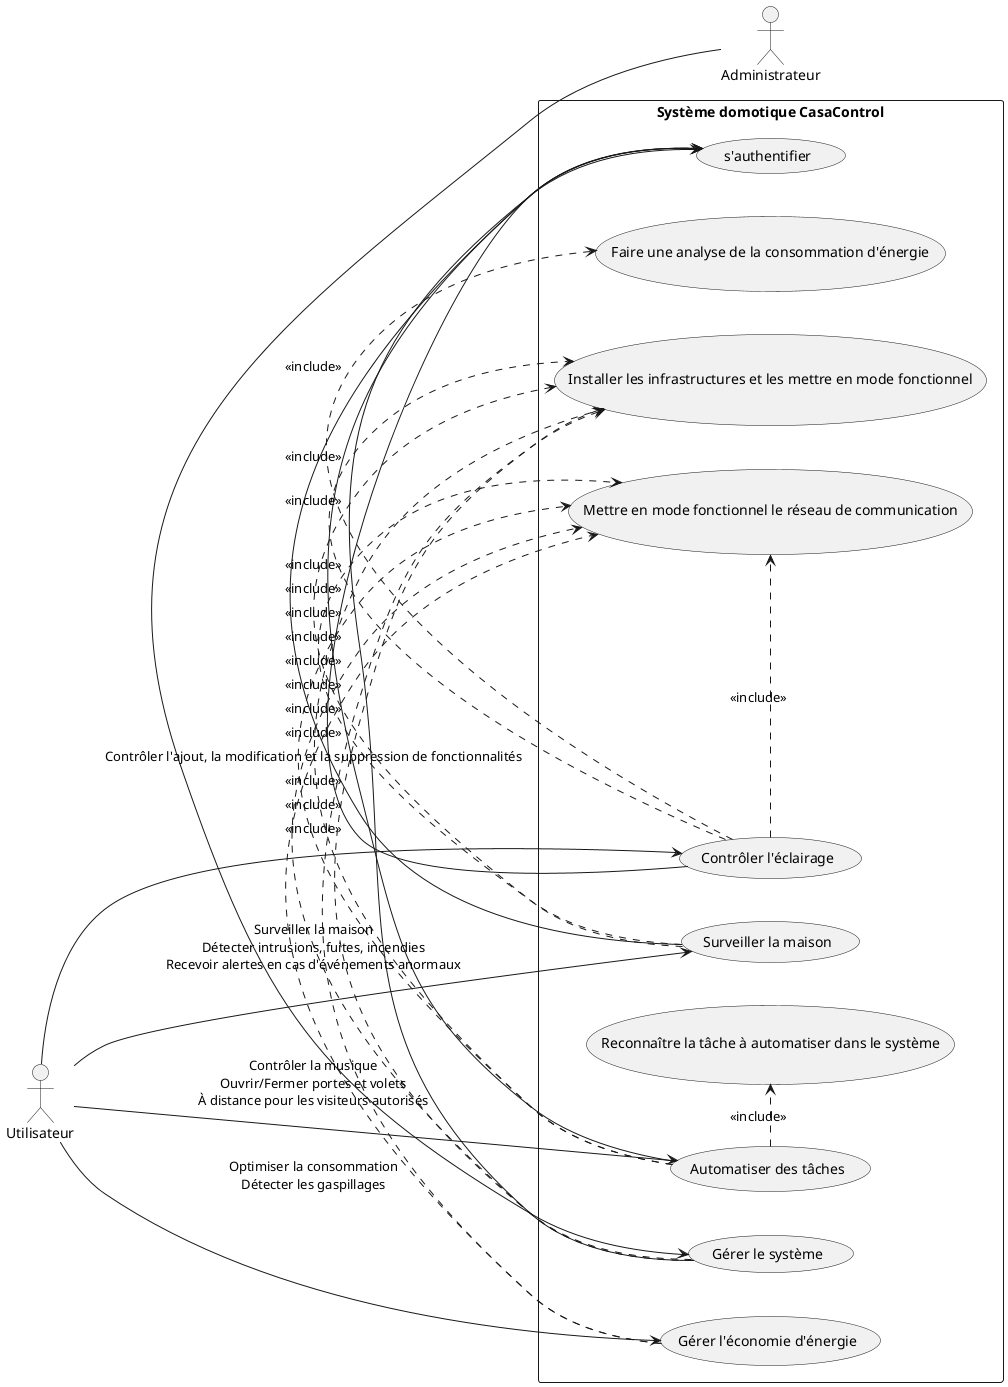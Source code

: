 @startuml
left to right direction

actor Utilisateur as User
actor Administrateur as Admin

rectangle "Système domotique CasaControl" {
    usecase "Contrôler l'éclairage" as UCE
    usecase "Gérer l'économie d'énergie" as UGE
    usecase "Surveiller la maison" as USM
    usecase "Automatiser des tâches" as UAT
    usecase "Gérer le système" as GS
    usecase "s'authentifier" as SA
    usecase "Installer les infrastructures et les mettre en mode fonctionnel" as IIF
    usecase "Mettre en mode fonctionnel le réseau de communication" as RC
    usecase "Faire une analyse de la consommation d'énergie" as ACE
    usecase "Reconnaître la tâche à automatiser dans le système" as RTA

    (UCE) -right-> (SA) : <<include>>
    (USM) -right-> (SA) : <<include>>
    (UAT) -right-> (SA) : <<include>>
    (GS) -right-> (SA) : <<include>>

    (UCE) .> (ACE) : <<include>>
    (UAT) .> (RTA) : <<include>>
    (UCE) .> (IIF) : <<include>>
    (UGE) .> (IIF) : <<include>>
    (USM) .> (IIF) : <<include>>
    (UAT) .> (IIF) : <<include>>
    (GS) .> (IIF) : <<include>>
    (UCE) .> (RC) : <<include>>
    (UGE) .> (RC) : <<include>>
    (USM) .> (RC) : <<include>>
    (UAT) .> (RC) : <<include>>
    (GS) .> (RC) : <<include>>
}

User --> UCE
User --> UGE : Optimiser la consommation\nDétecter les gaspillages
User --> USM : Surveiller la maison\nDétecter intrusions, fuites, incendies\nRecevoir alertes en cas d'événements anormaux
User -down-> UAT : Contrôler la musique\nOuvrir/Fermer portes et volets\nÀ distance pour les visiteurs autorisés
Admin -left-> GS : Contrôler l'ajout, la modification et la suppression de fonctionnalités

@enduml
